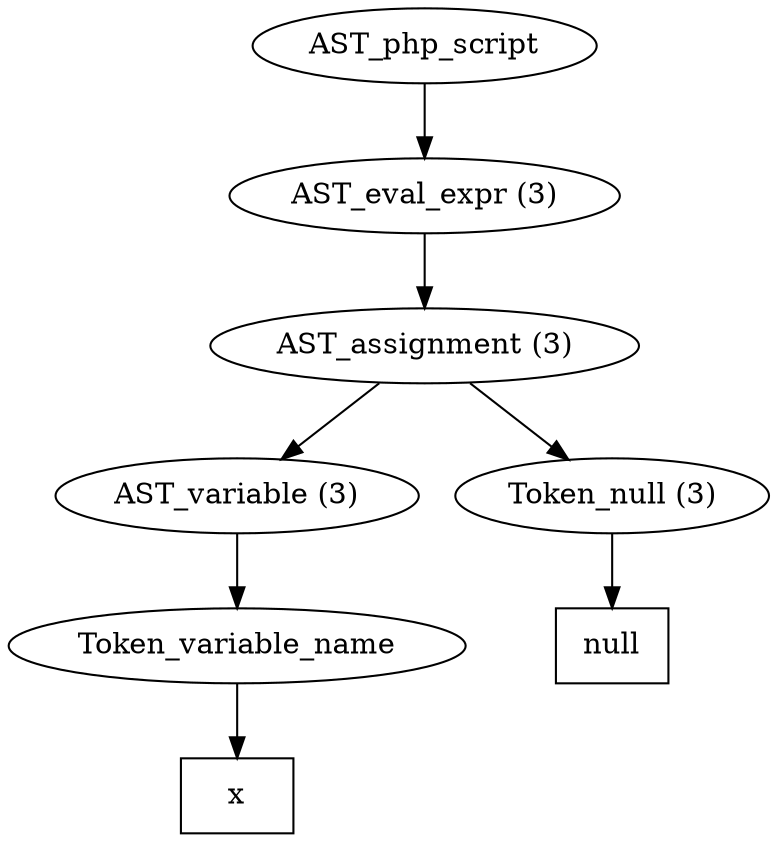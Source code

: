 /*
 * AST in dot format generated by phc -- the PHP compiler
 */

digraph AST {
node_0 [label="AST_php_script"];
node_1 [label="AST_eval_expr (3)"];
node_2 [label="AST_assignment (3)"];
node_3 [label="AST_variable (3)"];
node_4 [label="Token_variable_name"];
node_5 [label="x", shape=box]
node_4 -> node_5;
node_3 -> node_4;
node_6 [label="Token_null (3)"];
node_7 [label="null", shape=box]
node_6 -> node_7;
node_2 -> node_6;
node_2 -> node_3;
node_1 -> node_2;
node_0 -> node_1;
}

